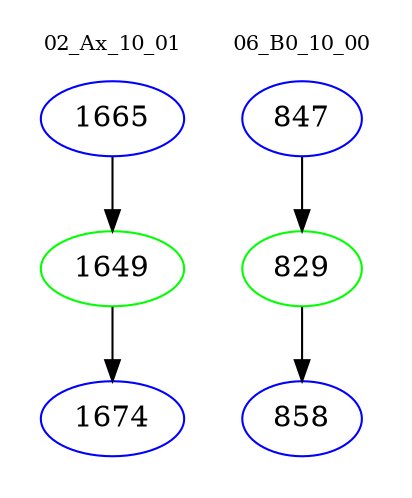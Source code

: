digraph{
subgraph cluster_0 {
color = white
label = "02_Ax_10_01";
fontsize=10;
T0_1665 [label="1665", color="blue"]
T0_1665 -> T0_1649 [color="black"]
T0_1649 [label="1649", color="green"]
T0_1649 -> T0_1674 [color="black"]
T0_1674 [label="1674", color="blue"]
}
subgraph cluster_1 {
color = white
label = "06_B0_10_00";
fontsize=10;
T1_847 [label="847", color="blue"]
T1_847 -> T1_829 [color="black"]
T1_829 [label="829", color="green"]
T1_829 -> T1_858 [color="black"]
T1_858 [label="858", color="blue"]
}
}
